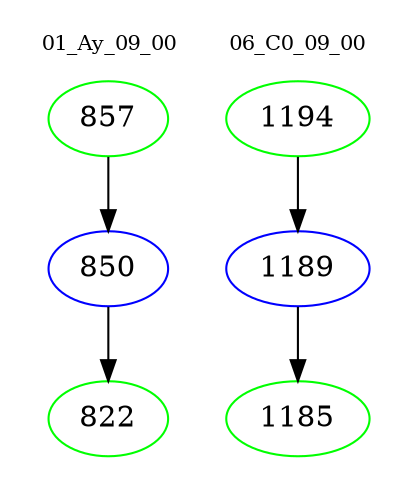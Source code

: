 digraph{
subgraph cluster_0 {
color = white
label = "01_Ay_09_00";
fontsize=10;
T0_857 [label="857", color="green"]
T0_857 -> T0_850 [color="black"]
T0_850 [label="850", color="blue"]
T0_850 -> T0_822 [color="black"]
T0_822 [label="822", color="green"]
}
subgraph cluster_1 {
color = white
label = "06_C0_09_00";
fontsize=10;
T1_1194 [label="1194", color="green"]
T1_1194 -> T1_1189 [color="black"]
T1_1189 [label="1189", color="blue"]
T1_1189 -> T1_1185 [color="black"]
T1_1185 [label="1185", color="green"]
}
}
